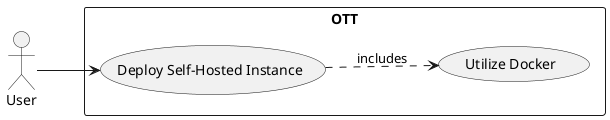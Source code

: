 @startuml
left to right direction
actor "User" as user
rectangle OTT {
  usecase "Deploy Self-Hosted Instance" as UC1
  usecase "Utilize Docker" as UC1.1
}
user --> UC1
UC1 --> UC1.1 #line.dashed : includes
@enduml